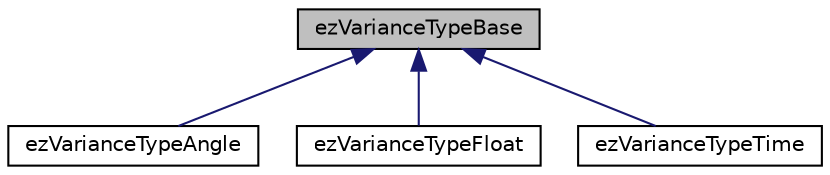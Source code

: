 digraph "ezVarianceTypeBase"
{
 // LATEX_PDF_SIZE
  edge [fontname="Helvetica",fontsize="10",labelfontname="Helvetica",labelfontsize="10"];
  node [fontname="Helvetica",fontsize="10",shape=record];
  Node1 [label="ezVarianceTypeBase",height=0.2,width=0.4,color="black", fillcolor="grey75", style="filled", fontcolor="black",tooltip=" "];
  Node1 -> Node2 [dir="back",color="midnightblue",fontsize="10",style="solid",fontname="Helvetica"];
  Node2 [label="ezVarianceTypeAngle",height=0.2,width=0.4,color="black", fillcolor="white", style="filled",URL="$dc/de6/structez_variance_type_angle.htm",tooltip=" "];
  Node1 -> Node3 [dir="back",color="midnightblue",fontsize="10",style="solid",fontname="Helvetica"];
  Node3 [label="ezVarianceTypeFloat",height=0.2,width=0.4,color="black", fillcolor="white", style="filled",URL="$d5/d58/structez_variance_type_float.htm",tooltip=" "];
  Node1 -> Node4 [dir="back",color="midnightblue",fontsize="10",style="solid",fontname="Helvetica"];
  Node4 [label="ezVarianceTypeTime",height=0.2,width=0.4,color="black", fillcolor="white", style="filled",URL="$dd/db0/structez_variance_type_time.htm",tooltip=" "];
}
